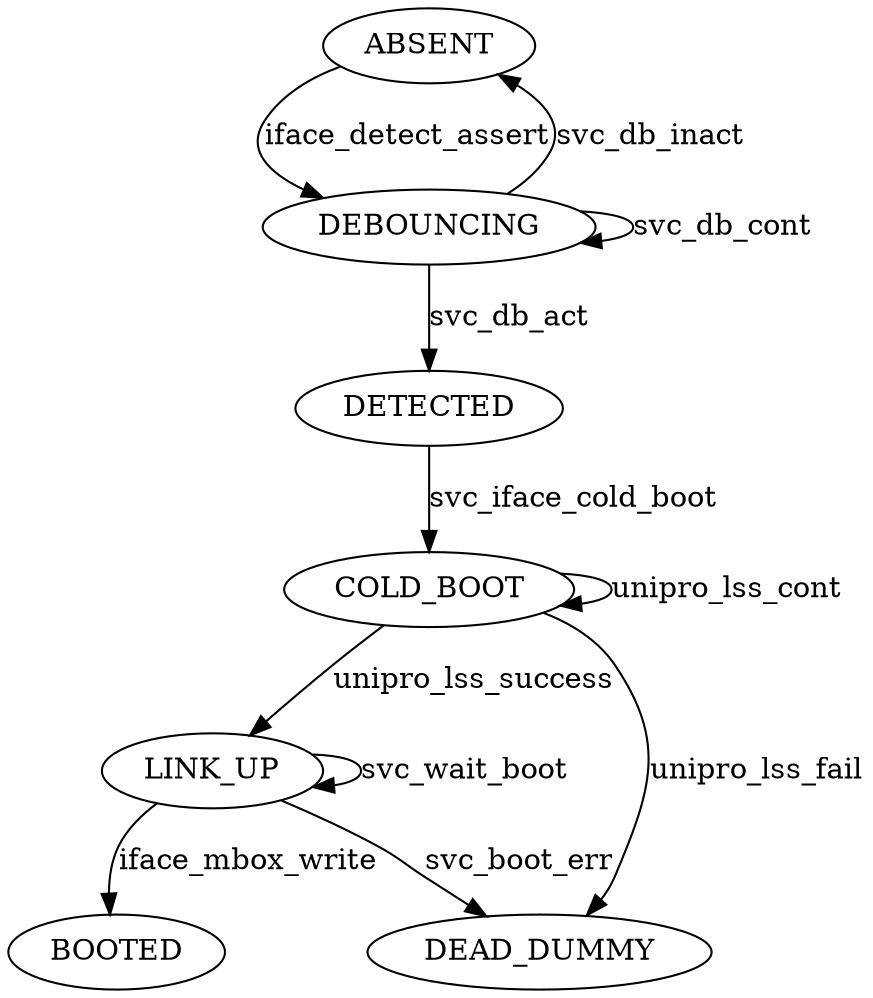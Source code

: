 digraph G {
        ABSENT -> DEBOUNCING [label="iface_detect_assert"];
        DEBOUNCING -> DEBOUNCING [label="svc_db_cont"];
        DEBOUNCING -> ABSENT [label="svc_db_inact"];
        DEBOUNCING -> DETECTED [label="svc_db_act"];
        DETECTED -> COLD_BOOT [label="svc_iface_cold_boot"];
        COLD_BOOT -> LINK_UP [label="unipro_lss_success"];
        COLD_BOOT -> COLD_BOOT [label="unipro_lss_cont"];
        LINK_UP -> LINK_UP [label="svc_wait_boot"]
        LINK_UP -> BOOTED [label="iface_mbox_write"];
        LINK_UP -> DEAD_DUMMY [label="svc_boot_err"];
        COLD_BOOT -> DEAD_DUMMY [label="unipro_lss_fail"];
}
